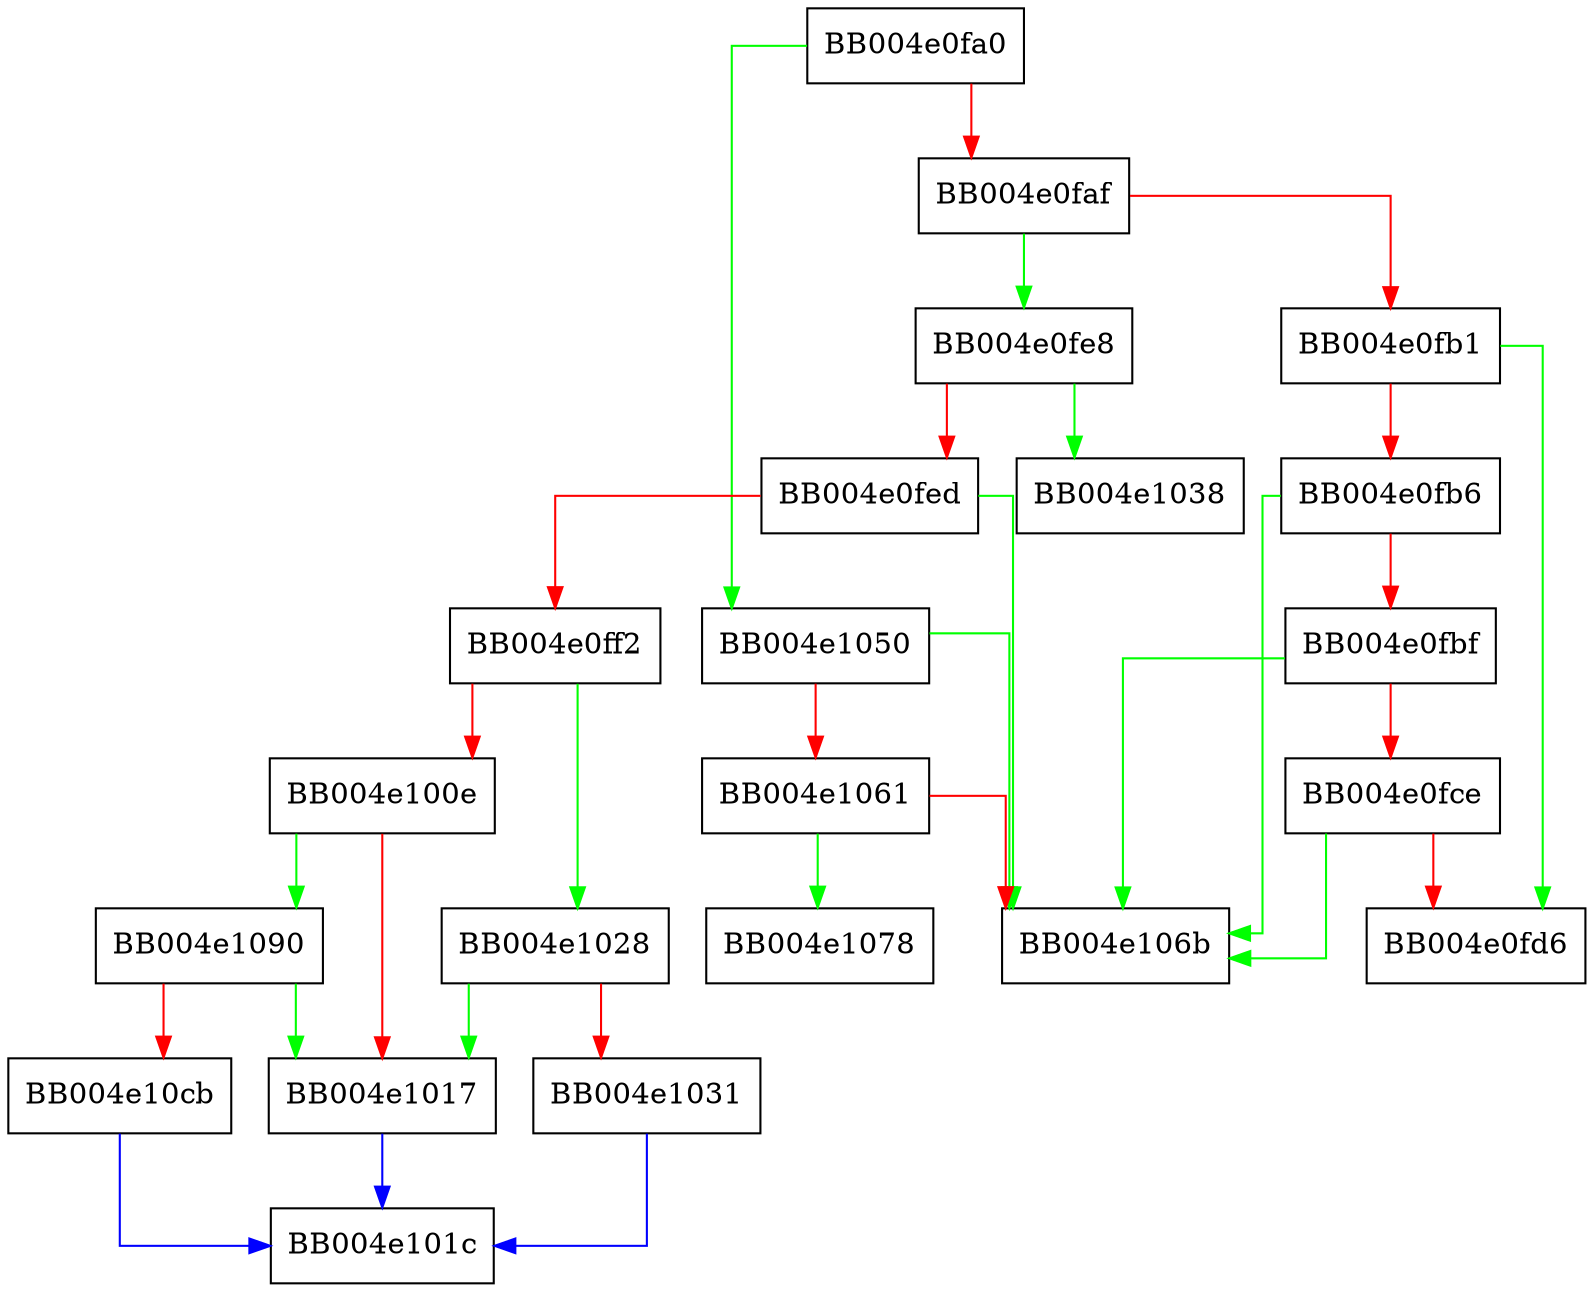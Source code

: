 digraph ossl_statem_client_pre_work {
  node [shape="box"];
  graph [splines=ortho];
  BB004e0fa0 -> BB004e1050 [color="green"];
  BB004e0fa0 -> BB004e0faf [color="red"];
  BB004e0faf -> BB004e0fe8 [color="green"];
  BB004e0faf -> BB004e0fb1 [color="red"];
  BB004e0fb1 -> BB004e0fd6 [color="green"];
  BB004e0fb1 -> BB004e0fb6 [color="red"];
  BB004e0fb6 -> BB004e106b [color="green"];
  BB004e0fb6 -> BB004e0fbf [color="red"];
  BB004e0fbf -> BB004e106b [color="green"];
  BB004e0fbf -> BB004e0fce [color="red"];
  BB004e0fce -> BB004e106b [color="green"];
  BB004e0fce -> BB004e0fd6 [color="red"];
  BB004e0fe8 -> BB004e1038 [color="green"];
  BB004e0fe8 -> BB004e0fed [color="red"];
  BB004e0fed -> BB004e106b [color="green"];
  BB004e0fed -> BB004e0ff2 [color="red"];
  BB004e0ff2 -> BB004e1028 [color="green"];
  BB004e0ff2 -> BB004e100e [color="red"];
  BB004e100e -> BB004e1090 [color="green"];
  BB004e100e -> BB004e1017 [color="red"];
  BB004e1017 -> BB004e101c [color="blue"];
  BB004e1028 -> BB004e1017 [color="green"];
  BB004e1028 -> BB004e1031 [color="red"];
  BB004e1031 -> BB004e101c [color="blue"];
  BB004e1050 -> BB004e106b [color="green"];
  BB004e1050 -> BB004e1061 [color="red"];
  BB004e1061 -> BB004e1078 [color="green"];
  BB004e1061 -> BB004e106b [color="red"];
  BB004e1090 -> BB004e1017 [color="green"];
  BB004e1090 -> BB004e10cb [color="red"];
  BB004e10cb -> BB004e101c [color="blue"];
}